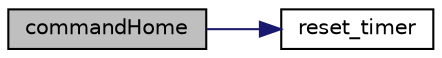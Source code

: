 digraph "commandHome"
{
 // LATEX_PDF_SIZE
  edge [fontname="Helvetica",fontsize="10",labelfontname="Helvetica",labelfontsize="10"];
  node [fontname="Helvetica",fontsize="10",shape=record];
  rankdir="LR";
  Node1 [label="commandHome",height=0.2,width=0.4,color="black", fillcolor="grey75", style="filled", fontcolor="black",tooltip=" "];
  Node1 -> Node2 [color="midnightblue",fontsize="10",style="solid",fontname="Helvetica"];
  Node2 [label="reset_timer",height=0.2,width=0.4,color="black", fillcolor="white", style="filled",URL="$_machine_states_8cpp.html#a2c8d77686b4bd0a6228fe786d46e5bf9",tooltip=" "];
}
